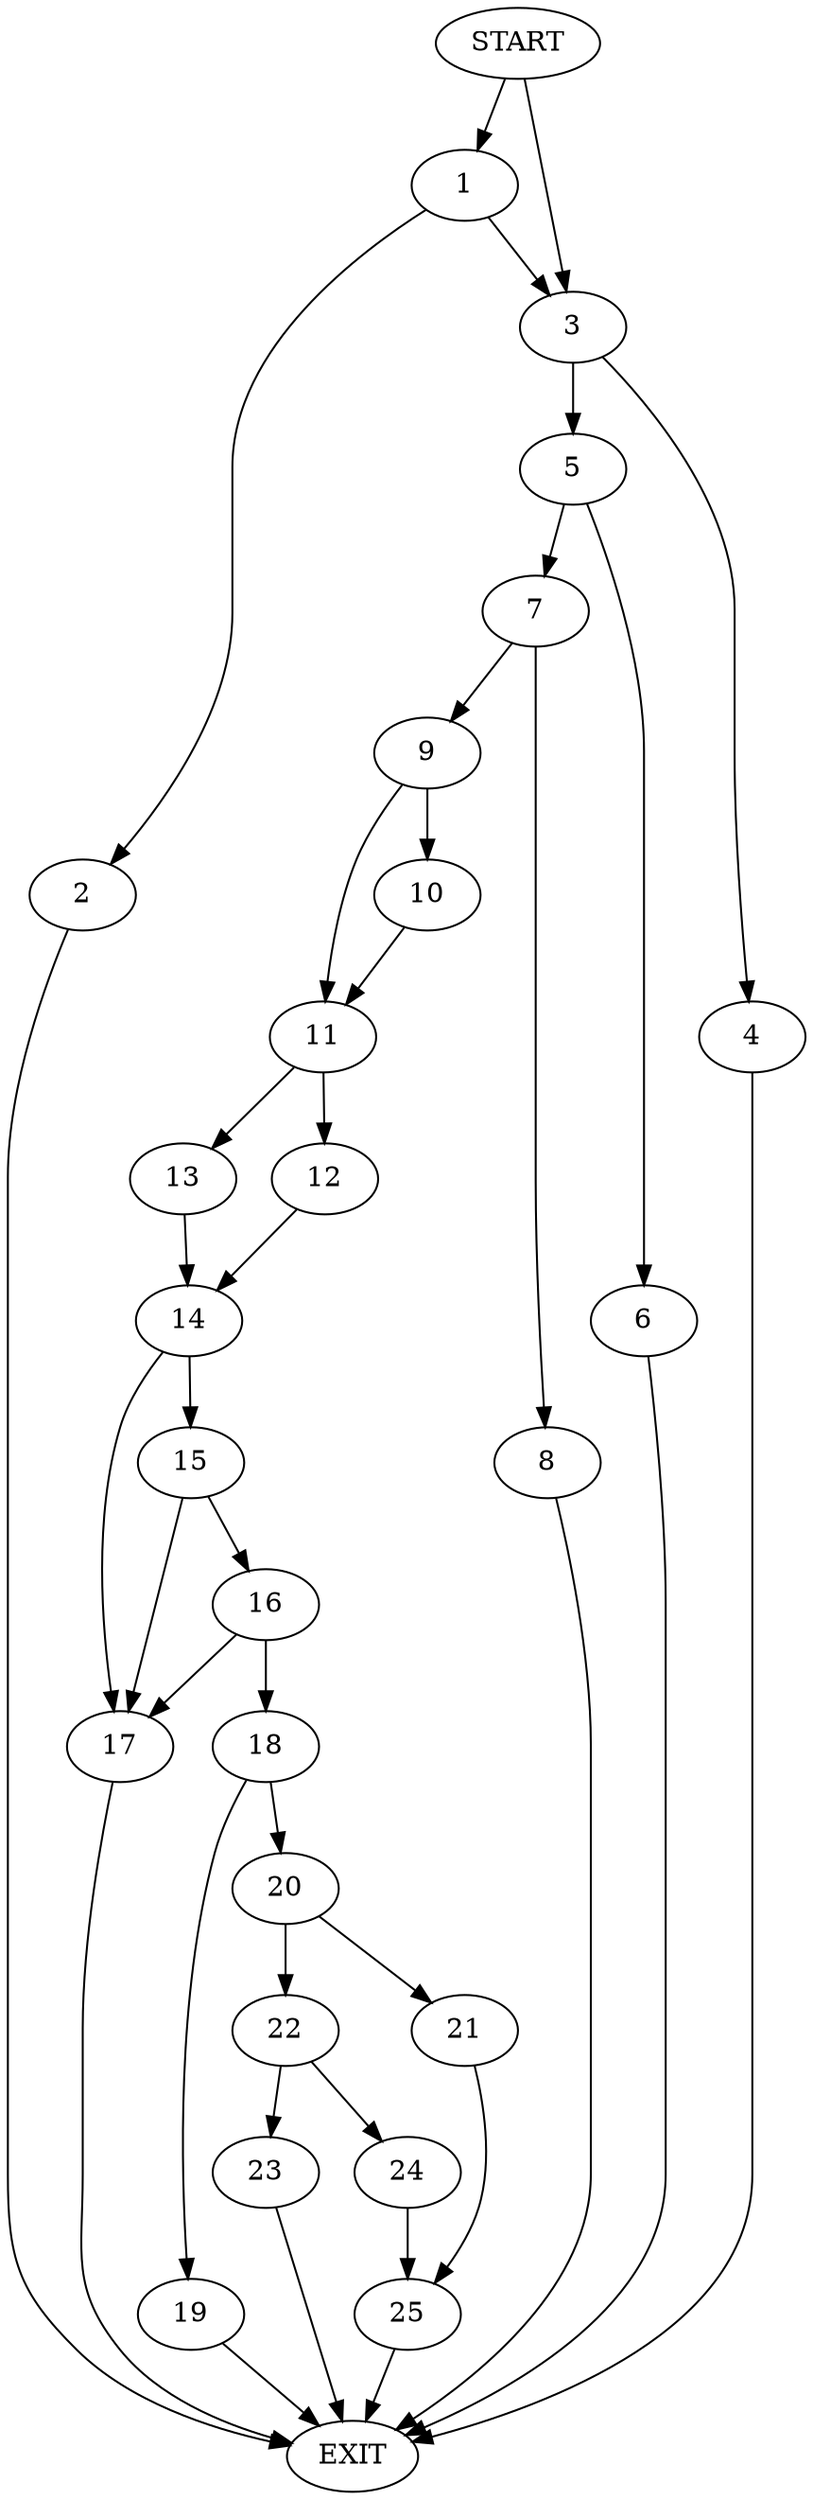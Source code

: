 digraph { 
0 [label="START"];
1;
2;
3;
4;
5;
6;
7;
8;
9;
10;
11;
12;
13;
14;
15;
16;
17;
18;
19;
20;
21;
22;
23;
24;
25;
26[label="EXIT"];
0 -> 1;
0 -> 3;
1 -> 2;
1 -> 3;
2 -> 26;
3 -> 4;
3 -> 5;
4 -> 26;
5 -> 6;
5 -> 7;
6 -> 26;
7 -> 8;
7 -> 9;
8 -> 26;
9 -> 10;
9 -> 11;
10 -> 11;
11 -> 12;
11 -> 13;
12 -> 14;
13 -> 14;
14 -> 17;
14 -> 15;
15 -> 17;
15 -> 16;
16 -> 17;
16 -> 18;
17 -> 26;
18 -> 19;
18 -> 20;
19 -> 26;
20 -> 21;
20 -> 22;
21 -> 25;
22 -> 23;
22 -> 24;
23 -> 26;
24 -> 25;
25 -> 26;
}